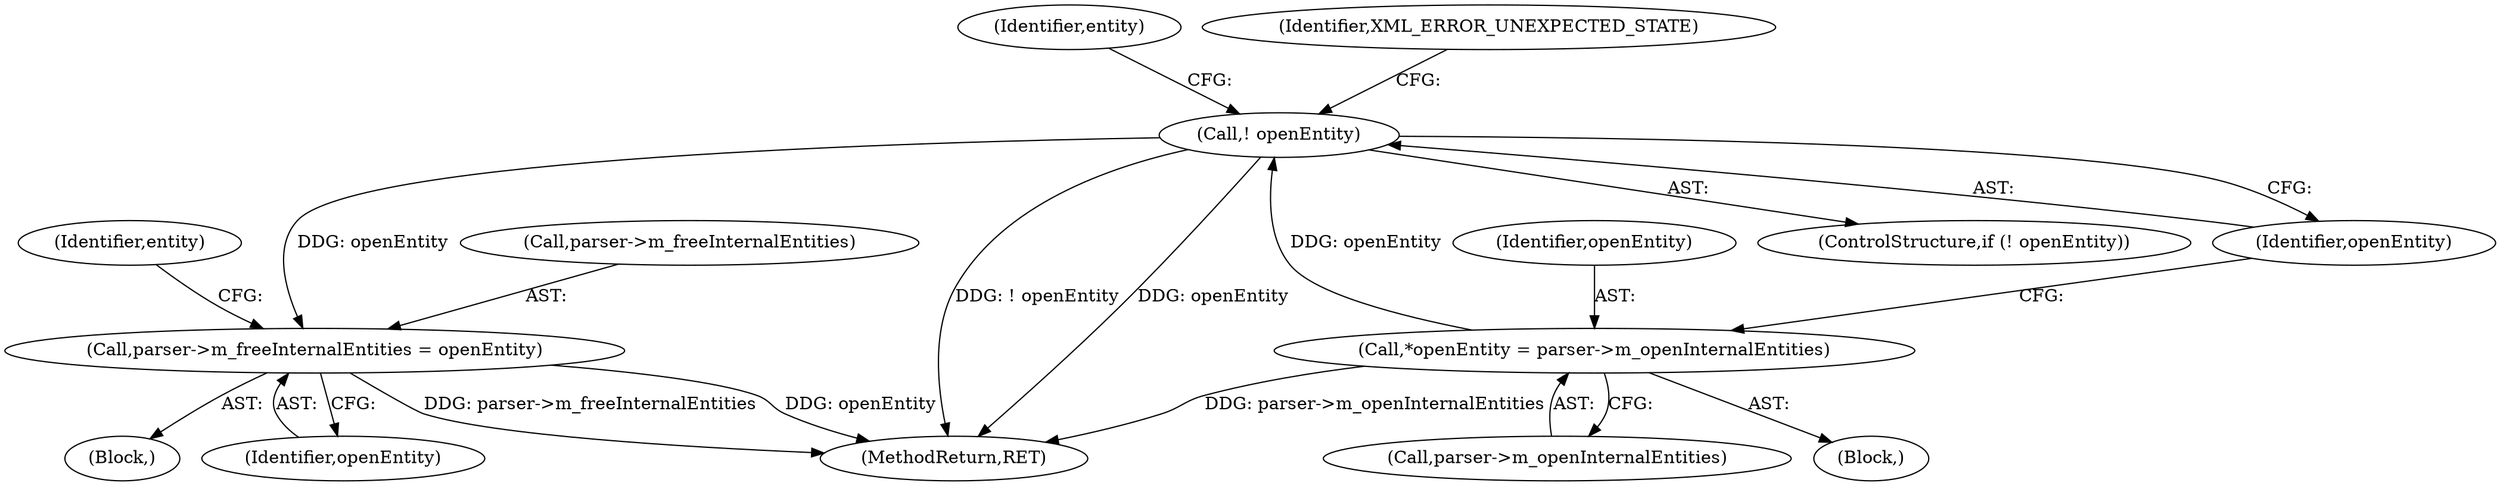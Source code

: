 digraph "0_libexpat_c20b758c332d9a13afbbb276d30db1d183a85d43_1@API" {
"1000121" [label="(Call,! openEntity)"];
"1000115" [label="(Call,*openEntity = parser->m_openInternalEntities)"];
"1000257" [label="(Call,parser->m_freeInternalEntities = openEntity)"];
"1000237" [label="(Block,)"];
"1000126" [label="(Identifier,entity)"];
"1000122" [label="(Identifier,openEntity)"];
"1000115" [label="(Call,*openEntity = parser->m_openInternalEntities)"];
"1000117" [label="(Call,parser->m_openInternalEntities)"];
"1000258" [label="(Call,parser->m_freeInternalEntities)"];
"1000124" [label="(Identifier,XML_ERROR_UNEXPECTED_STATE)"];
"1000332" [label="(MethodReturn,RET)"];
"1000108" [label="(Block,)"];
"1000116" [label="(Identifier,openEntity)"];
"1000261" [label="(Identifier,openEntity)"];
"1000264" [label="(Identifier,entity)"];
"1000121" [label="(Call,! openEntity)"];
"1000120" [label="(ControlStructure,if (! openEntity))"];
"1000257" [label="(Call,parser->m_freeInternalEntities = openEntity)"];
"1000121" -> "1000120"  [label="AST: "];
"1000121" -> "1000122"  [label="CFG: "];
"1000122" -> "1000121"  [label="AST: "];
"1000124" -> "1000121"  [label="CFG: "];
"1000126" -> "1000121"  [label="CFG: "];
"1000121" -> "1000332"  [label="DDG: ! openEntity"];
"1000121" -> "1000332"  [label="DDG: openEntity"];
"1000115" -> "1000121"  [label="DDG: openEntity"];
"1000121" -> "1000257"  [label="DDG: openEntity"];
"1000115" -> "1000108"  [label="AST: "];
"1000115" -> "1000117"  [label="CFG: "];
"1000116" -> "1000115"  [label="AST: "];
"1000117" -> "1000115"  [label="AST: "];
"1000122" -> "1000115"  [label="CFG: "];
"1000115" -> "1000332"  [label="DDG: parser->m_openInternalEntities"];
"1000257" -> "1000237"  [label="AST: "];
"1000257" -> "1000261"  [label="CFG: "];
"1000258" -> "1000257"  [label="AST: "];
"1000261" -> "1000257"  [label="AST: "];
"1000264" -> "1000257"  [label="CFG: "];
"1000257" -> "1000332"  [label="DDG: parser->m_freeInternalEntities"];
"1000257" -> "1000332"  [label="DDG: openEntity"];
}
